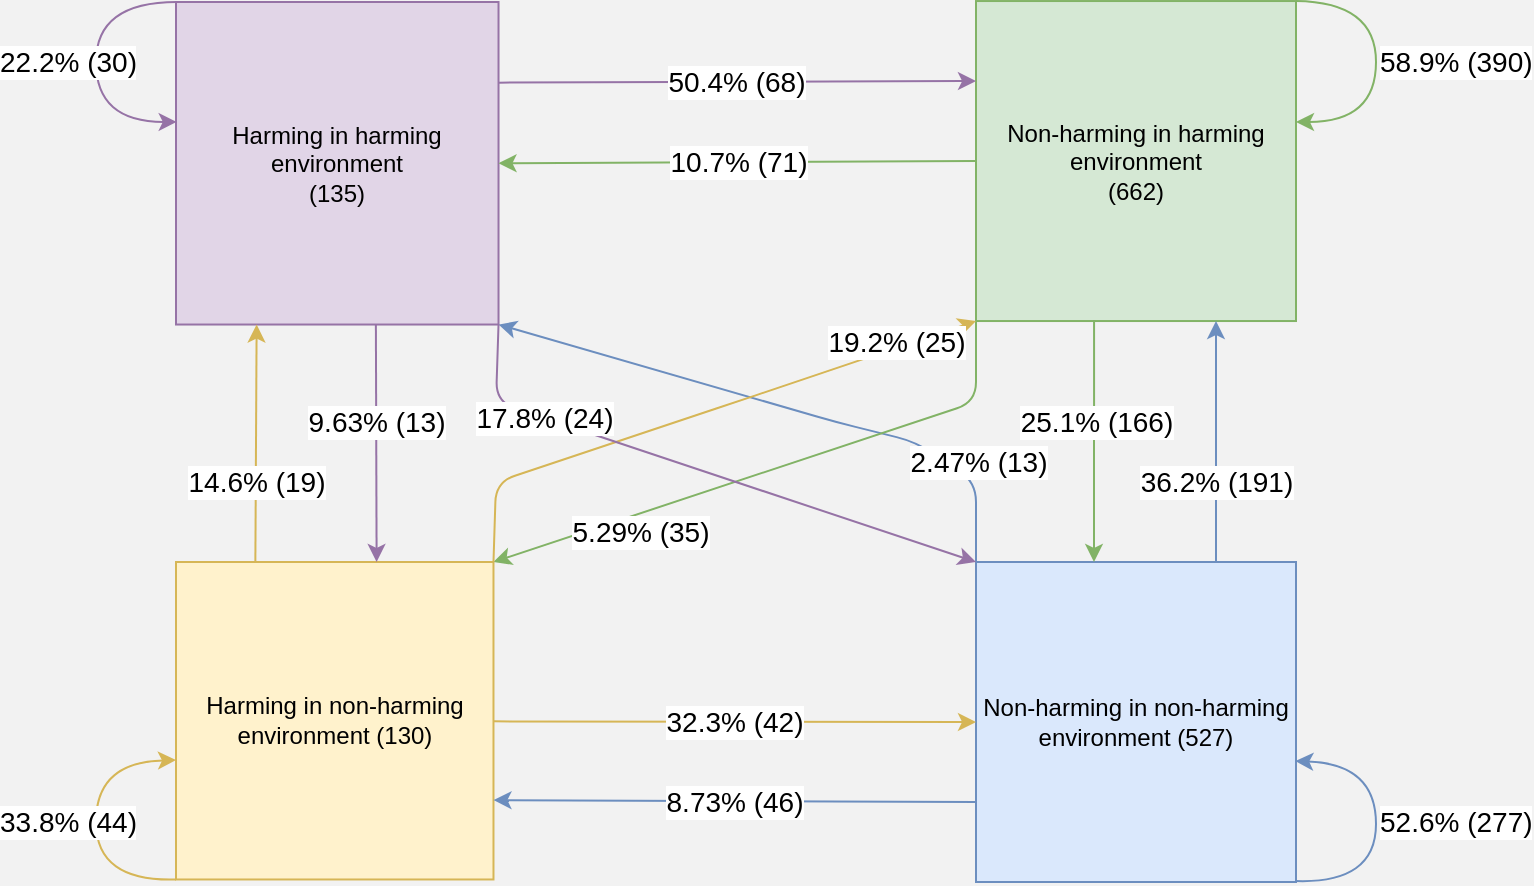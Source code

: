 <mxfile version="20.8.3" type="device"><diagram id="mnQWSfPHZrlp0dDHfilx" name="Page-1"><mxGraphModel dx="1242" dy="676" grid="0" gridSize="10" guides="1" tooltips="1" connect="1" arrows="1" fold="1" page="1" pageScale="1" pageWidth="900" pageHeight="1600" background="#F2F2F2" math="0" shadow="0"><root><mxCell id="0"/><mxCell id="1" parent="0"/><mxCell id="OVDw2p8quSQXNzQPu-ti-1" value="Harming in harming environment &lt;br&gt;(135)" style="whiteSpace=wrap;html=1;aspect=fixed;fillColor=#e1d5e7;strokeColor=#9673a6;" parent="1" vertex="1"><mxGeometry x="160" y="120" width="161.26" height="161.26" as="geometry"/></mxCell><mxCell id="OVDw2p8quSQXNzQPu-ti-3" value="Non-harming in harming environment&lt;br&gt;(662)" style="whiteSpace=wrap;html=1;aspect=fixed;fillColor=#d5e8d4;strokeColor=#82b366;" parent="1" vertex="1"><mxGeometry x="560" y="119.52" width="160" height="160" as="geometry"/></mxCell><mxCell id="OVDw2p8quSQXNzQPu-ti-4" value="Non-harming in non-harming environment (527)" style="whiteSpace=wrap;html=1;aspect=fixed;fillColor=#dae8fc;strokeColor=#6c8ebf;" parent="1" vertex="1"><mxGeometry x="560" y="400" width="160" height="160" as="geometry"/></mxCell><mxCell id="OVDw2p8quSQXNzQPu-ti-5" value="Harming in non-harming environment (130)" style="whiteSpace=wrap;html=1;aspect=fixed;fillColor=#fff2cc;strokeColor=#d6b656;" parent="1" vertex="1"><mxGeometry x="160" y="400" width="158.74" height="158.74" as="geometry"/></mxCell><mxCell id="OVDw2p8quSQXNzQPu-ti-6" value="&lt;span style=&quot;font-size: 14px;&quot;&gt;32.3% (42)&lt;/span&gt;" style="endArrow=classic;html=1;rounded=0;exitX=1;exitY=0.25;exitDx=0;exitDy=0;entryX=0;entryY=0.25;entryDx=0;entryDy=0;fillColor=#fff2cc;strokeColor=#d6b656;" parent="1" edge="1"><mxGeometry width="50" height="50" relative="1" as="geometry"><mxPoint x="318.74" y="479.685" as="sourcePoint"/><mxPoint x="560" y="480" as="targetPoint"/></mxGeometry></mxCell><mxCell id="OVDw2p8quSQXNzQPu-ti-8" value="&lt;font style=&quot;font-size: 14px;&quot;&gt;8.73% (46)&lt;/font&gt;" style="endArrow=classic;html=1;rounded=0;exitX=0;exitY=0.75;exitDx=0;exitDy=0;entryX=1;entryY=0.75;entryDx=0;entryDy=0;fillColor=#dae8fc;strokeColor=#6c8ebf;" parent="1" source="OVDw2p8quSQXNzQPu-ti-4" target="OVDw2p8quSQXNzQPu-ti-5" edge="1"><mxGeometry x="0.003" width="50" height="50" relative="1" as="geometry"><mxPoint x="426.087" y="420" as="sourcePoint"/><mxPoint x="495.652" y="345" as="targetPoint"/><mxPoint as="offset"/></mxGeometry></mxCell><mxCell id="OVDw2p8quSQXNzQPu-ti-11" value="&lt;font style=&quot;font-size: 14px;&quot;&gt;50.4% (68)&lt;/font&gt;" style="endArrow=classic;html=1;rounded=0;exitX=1;exitY=0.25;exitDx=0;exitDy=0;entryX=0;entryY=0.25;entryDx=0;entryDy=0;fillColor=#e1d5e7;strokeColor=#9673a6;" parent="1" source="OVDw2p8quSQXNzQPu-ti-1" target="OVDw2p8quSQXNzQPu-ti-3" edge="1"><mxGeometry x="-0.003" width="50" height="50" relative="1" as="geometry"><mxPoint x="317.948" y="179.443" as="sourcePoint"/><mxPoint x="560" y="179" as="targetPoint"/><mxPoint as="offset"/></mxGeometry></mxCell><mxCell id="OVDw2p8quSQXNzQPu-ti-13" value="&lt;font style=&quot;font-size: 14px;&quot;&gt;10.7% (71)&lt;/font&gt;" style="endArrow=classic;html=1;rounded=0;exitX=0;exitY=0.5;exitDx=0;exitDy=0;entryX=1;entryY=0.5;entryDx=0;entryDy=0;fillColor=#d5e8d4;strokeColor=#82b366;" parent="1" source="OVDw2p8quSQXNzQPu-ti-3" target="OVDw2p8quSQXNzQPu-ti-1" edge="1"><mxGeometry x="-0.003" width="50" height="50" relative="1" as="geometry"><mxPoint x="551.304" y="228.391" as="sourcePoint"/><mxPoint x="321.26" y="230.64" as="targetPoint"/><mxPoint as="offset"/></mxGeometry></mxCell><mxCell id="OVDw2p8quSQXNzQPu-ti-15" value="&lt;font style=&quot;font-size: 14px;&quot;&gt;14.6% (19)&lt;/font&gt;" style="endArrow=classic;html=1;rounded=0;exitX=0.25;exitY=0;exitDx=0;exitDy=0;entryX=0.25;entryY=1;entryDx=0;entryDy=0;fillColor=#fff2cc;strokeColor=#d6b656;" parent="1" source="OVDw2p8quSQXNzQPu-ti-5" target="OVDw2p8quSQXNzQPu-ti-1" edge="1"><mxGeometry x="-0.326" width="50" height="50" relative="1" as="geometry"><mxPoint x="426.087" y="420" as="sourcePoint"/><mxPoint x="217.391" y="285" as="targetPoint"/><mxPoint as="offset"/></mxGeometry></mxCell><mxCell id="OVDw2p8quSQXNzQPu-ti-16" value="&lt;font style=&quot;font-size: 14px;&quot;&gt;36.2% (191)&lt;/font&gt;" style="endArrow=classic;html=1;rounded=0;exitX=0.75;exitY=0;exitDx=0;exitDy=0;entryX=0.75;entryY=1;entryDx=0;entryDy=0;fillColor=#dae8fc;strokeColor=#6c8ebf;" parent="1" source="OVDw2p8quSQXNzQPu-ti-4" target="OVDw2p8quSQXNzQPu-ti-3" edge="1"><mxGeometry x="-0.336" width="50" height="50" relative="1" as="geometry"><mxPoint x="676.522" y="420" as="sourcePoint"/><mxPoint x="676.522" y="300" as="targetPoint"/><mxPoint as="offset"/></mxGeometry></mxCell><mxCell id="OVDw2p8quSQXNzQPu-ti-17" value="&lt;span style=&quot;font-size: 14px;&quot;&gt;25.1% (166)&lt;/span&gt;" style="endArrow=classic;html=1;rounded=0;exitX=0.369;exitY=0.997;exitDx=0;exitDy=0;entryX=0.5;entryY=0;entryDx=0;entryDy=0;exitPerimeter=0;fillColor=#d5e8d4;strokeColor=#82b366;" parent="1" source="OVDw2p8quSQXNzQPu-ti-3" edge="1"><mxGeometry x="-0.157" y="1" width="50" height="50" relative="1" as="geometry"><mxPoint x="619" y="279.52" as="sourcePoint"/><mxPoint x="619" y="400" as="targetPoint"/><mxPoint as="offset"/></mxGeometry></mxCell><mxCell id="OVDw2p8quSQXNzQPu-ti-18" value="&lt;font style=&quot;font-size: 14px;&quot;&gt;9.63% (13)&lt;/font&gt;" style="endArrow=classic;html=1;rounded=0;entryX=0.75;entryY=0;entryDx=0;entryDy=0;exitX=0.75;exitY=1;exitDx=0;exitDy=0;fillColor=#e1d5e7;strokeColor=#9673a6;" parent="1" edge="1"><mxGeometry x="-0.179" width="50" height="50" relative="1" as="geometry"><mxPoint x="259.945" y="281.26" as="sourcePoint"/><mxPoint x="260.305" y="400" as="targetPoint"/><mxPoint as="offset"/></mxGeometry></mxCell><mxCell id="OVDw2p8quSQXNzQPu-ti-29" value="2.47% (13)" style="endArrow=classic;html=1;fontSize=14;exitX=0;exitY=0;exitDx=0;exitDy=0;entryX=1;entryY=1;entryDx=0;entryDy=0;fillColor=#dae8fc;strokeColor=#6c8ebf;rounded=1;fontColor=#000000;" parent="1" source="OVDw2p8quSQXNzQPu-ti-4" target="OVDw2p8quSQXNzQPu-ti-1" edge="1"><mxGeometry x="-0.693" y="-9" width="50" height="50" relative="1" as="geometry"><mxPoint x="426.087" y="375" as="sourcePoint"/><mxPoint x="495.652" y="300" as="targetPoint"/><Array as="points"><mxPoint x="560" y="360"/><mxPoint x="530" y="340"/><mxPoint x="490" y="330"/></Array><mxPoint as="offset"/></mxGeometry></mxCell><mxCell id="OVDw2p8quSQXNzQPu-ti-32" value="5.29% (35)" style="endArrow=classic;html=1;fontSize=14;exitX=0;exitY=1;exitDx=0;exitDy=0;entryX=1;entryY=0;entryDx=0;entryDy=0;fillColor=#d5e8d4;strokeColor=#82b366;rounded=1;" parent="1" source="OVDw2p8quSQXNzQPu-ti-3" target="OVDw2p8quSQXNzQPu-ti-5" edge="1"><mxGeometry x="0.493" y="9" width="50" height="50" relative="1" as="geometry"><mxPoint x="426.087" y="375" as="sourcePoint"/><mxPoint x="495.652" y="300" as="targetPoint"/><Array as="points"><mxPoint x="560" y="320"/></Array><mxPoint as="offset"/></mxGeometry></mxCell><mxCell id="OVDw2p8quSQXNzQPu-ti-35" value="&lt;font style=&quot;font-size: 14px;&quot;&gt;33.8% (44)&lt;/font&gt;" style="curved=1;endArrow=classic;html=1;rounded=0;labelPosition=right;verticalLabelPosition=middle;align=left;verticalAlign=middle;entryX=0;entryY=0.624;entryDx=0;entryDy=0;entryPerimeter=0;exitX=0;exitY=1;exitDx=0;exitDy=0;fillColor=#fff2cc;strokeColor=#d6b656;" parent="1" source="OVDw2p8quSQXNzQPu-ti-5" target="OVDw2p8quSQXNzQPu-ti-5" edge="1"><mxGeometry x="-0.0" y="50" width="50" height="50" relative="1" as="geometry"><mxPoint x="162" y="577" as="sourcePoint"/><mxPoint x="161.739" y="524.4" as="targetPoint"/><Array as="points"><mxPoint x="120" y="560"/><mxPoint x="120" y="500"/></Array><mxPoint as="offset"/></mxGeometry></mxCell><mxCell id="OVDw2p8quSQXNzQPu-ti-37" value="&lt;font style=&quot;font-size: 14px;&quot;&gt;52.6% (277)&lt;/font&gt;" style="curved=1;endArrow=classic;html=1;rounded=0;exitX=0;exitY=1;exitDx=0;exitDy=0;labelPosition=right;verticalLabelPosition=middle;align=left;verticalAlign=middle;entryX=0;entryY=0.667;entryDx=0;entryDy=0;entryPerimeter=0;fillColor=#dae8fc;strokeColor=#6c8ebf;" parent="1" edge="1"><mxGeometry x="0.009" width="50" height="50" relative="1" as="geometry"><mxPoint x="719.652" y="559.5" as="sourcePoint"/><mxPoint x="719.652" y="499.56" as="targetPoint"/><Array as="points"><mxPoint x="760" y="561"/><mxPoint x="760" y="501"/></Array><mxPoint as="offset"/></mxGeometry></mxCell><mxCell id="OVDw2p8quSQXNzQPu-ti-38" value="19.2% (25)" style="endArrow=classic;html=1;fontSize=14;entryX=0;entryY=1;entryDx=0;entryDy=0;rounded=1;fillColor=#fff2cc;strokeColor=#d6b656;exitX=1;exitY=0;exitDx=0;exitDy=0;" parent="1" source="OVDw2p8quSQXNzQPu-ti-5" target="OVDw2p8quSQXNzQPu-ti-3" edge="1"><mxGeometry x="0.719" y="3" width="50" height="50" relative="1" as="geometry"><mxPoint x="321.256" y="400" as="sourcePoint"/><mxPoint x="543.864" y="280" as="targetPoint"/><Array as="points"><mxPoint x="320" y="360"/><mxPoint x="440" y="320"/></Array><mxPoint as="offset"/></mxGeometry></mxCell><mxCell id="OVDw2p8quSQXNzQPu-ti-39" value="&lt;font style=&quot;font-size: 14px;&quot;&gt;58.9% (390)&lt;/font&gt;" style="curved=1;endArrow=classic;html=1;rounded=0;exitX=1;exitY=0;exitDx=0;exitDy=0;labelPosition=right;verticalLabelPosition=middle;align=left;verticalAlign=middle;fillColor=#d5e8d4;strokeColor=#82b366;" parent="1" source="OVDw2p8quSQXNzQPu-ti-3" edge="1"><mxGeometry width="50" height="50" relative="1" as="geometry"><mxPoint x="715.478" y="120" as="sourcePoint"/><mxPoint x="720" y="180" as="targetPoint"/><Array as="points"><mxPoint x="760" y="120"/><mxPoint x="760" y="180"/></Array><mxPoint as="offset"/></mxGeometry></mxCell><mxCell id="OVDw2p8quSQXNzQPu-ti-40" value="&lt;font style=&quot;font-size: 14px;&quot;&gt;22.2% (30)&lt;/font&gt;" style="curved=1;endArrow=classic;html=1;rounded=0;exitX=0;exitY=1;exitDx=0;exitDy=0;labelPosition=right;verticalLabelPosition=middle;align=left;verticalAlign=middle;entryX=0;entryY=0.667;entryDx=0;entryDy=0;entryPerimeter=0;fillColor=#e1d5e7;strokeColor=#9673a6;" parent="1" edge="1"><mxGeometry y="-50" width="50" height="50" relative="1" as="geometry"><mxPoint x="160.348" y="120" as="sourcePoint"/><mxPoint x="160.348" y="179.94" as="targetPoint"/><Array as="points"><mxPoint x="120" y="120"/><mxPoint x="120" y="180"/></Array><mxPoint as="offset"/></mxGeometry></mxCell><mxCell id="OVDw2p8quSQXNzQPu-ti-41" value="17.8% (24)" style="endArrow=classic;html=1;fontSize=14;entryX=0;entryY=0;entryDx=0;entryDy=0;fillColor=#e1d5e7;strokeColor=#9673a6;exitX=1;exitY=1;exitDx=0;exitDy=0;rounded=1;" parent="1" source="OVDw2p8quSQXNzQPu-ti-1" target="OVDw2p8quSQXNzQPu-ti-4" edge="1"><mxGeometry x="-0.561" width="50" height="50" relative="1" as="geometry"><mxPoint x="328.696" y="300" as="sourcePoint"/><mxPoint x="495.652" y="300" as="targetPoint"/><Array as="points"><mxPoint x="320" y="320"/></Array><mxPoint as="offset"/></mxGeometry></mxCell></root></mxGraphModel></diagram></mxfile>